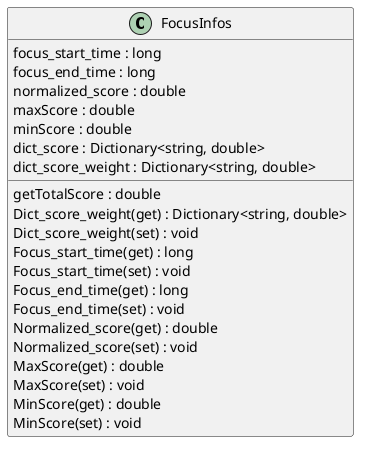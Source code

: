 @startuml
class FocusInfos {
{field}focus_start_time : long
{field}focus_end_time : long
{field}normalized_score : double
{field}maxScore : double
{field}minScore : double
{field}dict_score : Dictionary<string, double>
{field}dict_score_weight : Dictionary<string, double>

{method}getTotalScore : double
{method}Dict_score_weight(get) : Dictionary<string, double>
{method}Dict_score_weight(set) : void
{method}Focus_start_time(get) : long
{method}Focus_start_time(set) : void
{method}Focus_end_time(get) : long
{method}Focus_end_time(set) : void
{method}Normalized_score(get) : double
{method}Normalized_score(set) : void
{method}MaxScore(get) : double
{method}MaxScore(set) : void
{method}MinScore(get) : double
{method}MinScore(set) : void
}
@enduml